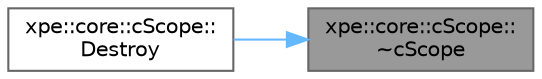 digraph "xpe::core::cScope::~cScope"
{
 // LATEX_PDF_SIZE
  bgcolor="transparent";
  edge [fontname=Helvetica,fontsize=10,labelfontname=Helvetica,labelfontsize=10];
  node [fontname=Helvetica,fontsize=10,shape=box,height=0.2,width=0.4];
  rankdir="RL";
  Node1 [id="Node000001",label="xpe::core::cScope::\l~cScope",height=0.2,width=0.4,color="gray40", fillcolor="grey60", style="filled", fontcolor="black",tooltip=" "];
  Node1 -> Node2 [id="edge3_Node000001_Node000002",dir="back",color="steelblue1",style="solid",tooltip=" "];
  Node2 [id="Node000002",label="xpe::core::cScope::\lDestroy",height=0.2,width=0.4,color="grey40", fillcolor="white", style="filled",URL="$classxpe_1_1core_1_1c_scope.html#ae63cf04b601b6ef8bcacb7d781b53c56",tooltip=" "];
}
